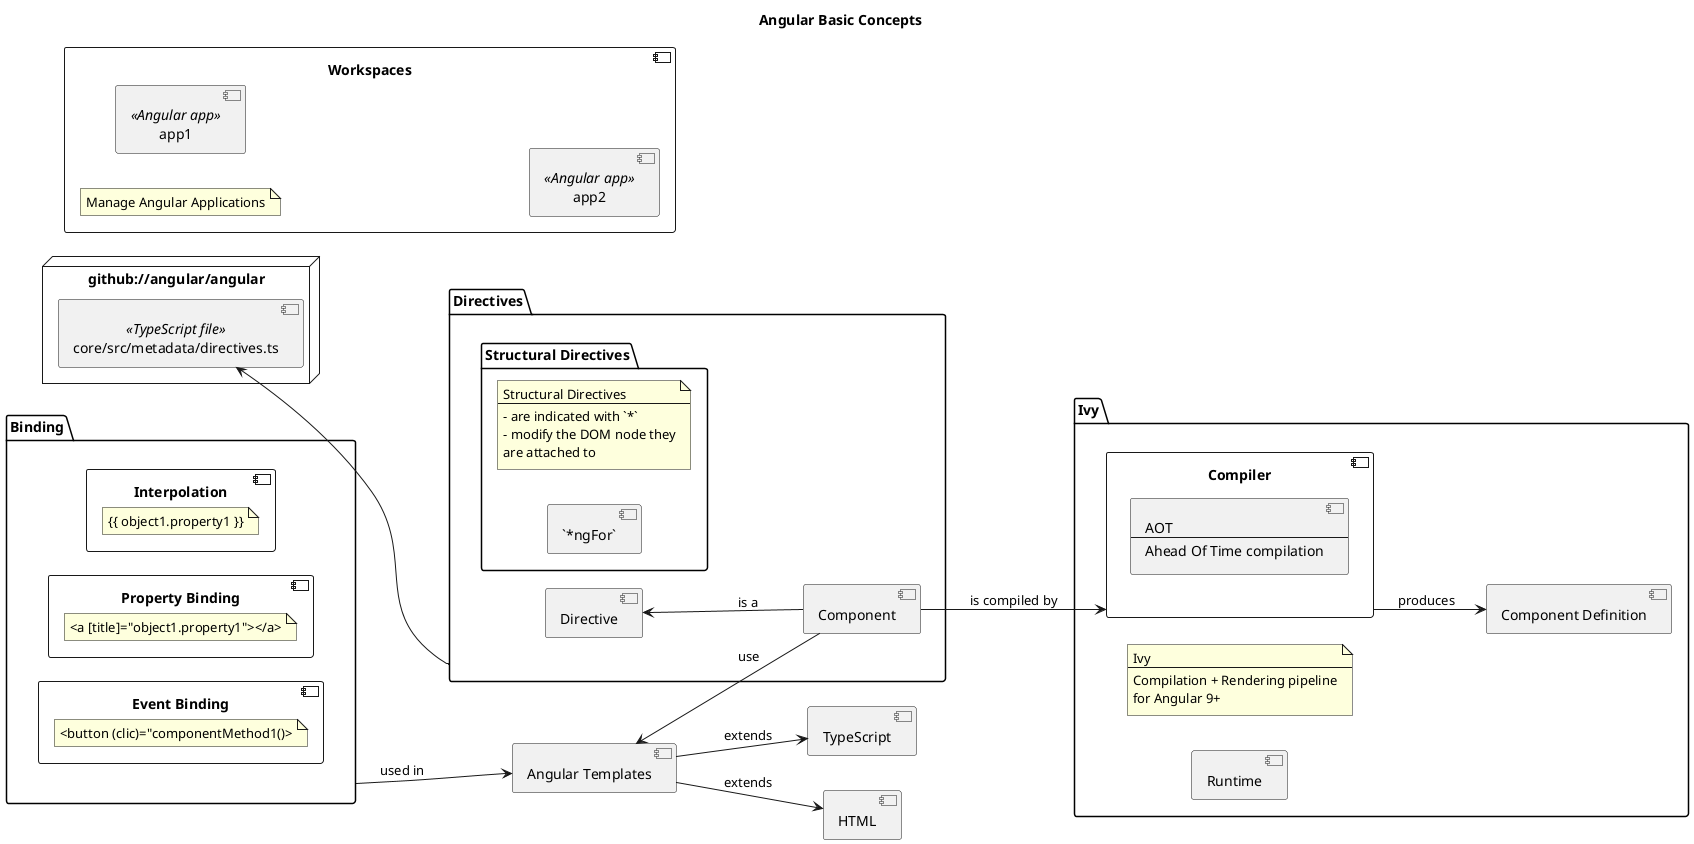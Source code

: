@startuml

title Angular Basic Concepts

left to right direction

node "github://angular/angular" as GH_REPO {
	[core/src/metadata/directives.ts] <<TypeScript file>> as SRC_DIR
}

    package Directives {
		[Directive]
		[Component] -up-> [Directive]: is a

    	package "Structural Directives" {
    		note as SDN
    		Structural Directives
    		---
    		- are indicated with `*`
    		- modify the DOM node they
    		are attached to
    		end note
        	[`*ngFor`]
        }
    }
    Directives -up-> SRC_DIR


	' Templates

	component TypeScript
	component HTML
	component "Angular Templates" as AT
	AT --> HTML: extends
	AT --> TypeScript: extends

    package Binding {
		component Interpolation {
			note as intNote
				{{ object1.property1 }}
			end note
		}
		component "Property Binding" {
			note as pBindNote
				<a [title]="object1.property1"></a>
			end note
		}
		component "Event Binding" {
			note as eBindNote
				<button (clic)="componentMethod1()>
			end note
		}
	}

	Binding --> [AT]: used in

    Component -up-> AT: use

    'Ivy Compiler

    package "Ivy" {
    	note as IvyN
    	Ivy
    	---
    	Compilation + Rendering pipeline
    	for Angular 9+
    	end note

        component Runtime
        component Compiler {
        	component AOT [
            	AOT
            	---
            	Ahead Of Time compilation
            ]
        }

        ' Component Definition generation
        Component --> Compiler: is compiled by
        component "Component Definition" as ComponentDef
        Compiler --> ComponentDef: produces
    }

    ' Workspace

    component Workspaces {
    	note as wsNote
    	Manage Angular Applications
    	end note

    	[app1] <<Angular app>>
    	[app2] <<Angular app>>
    }




@enduml
